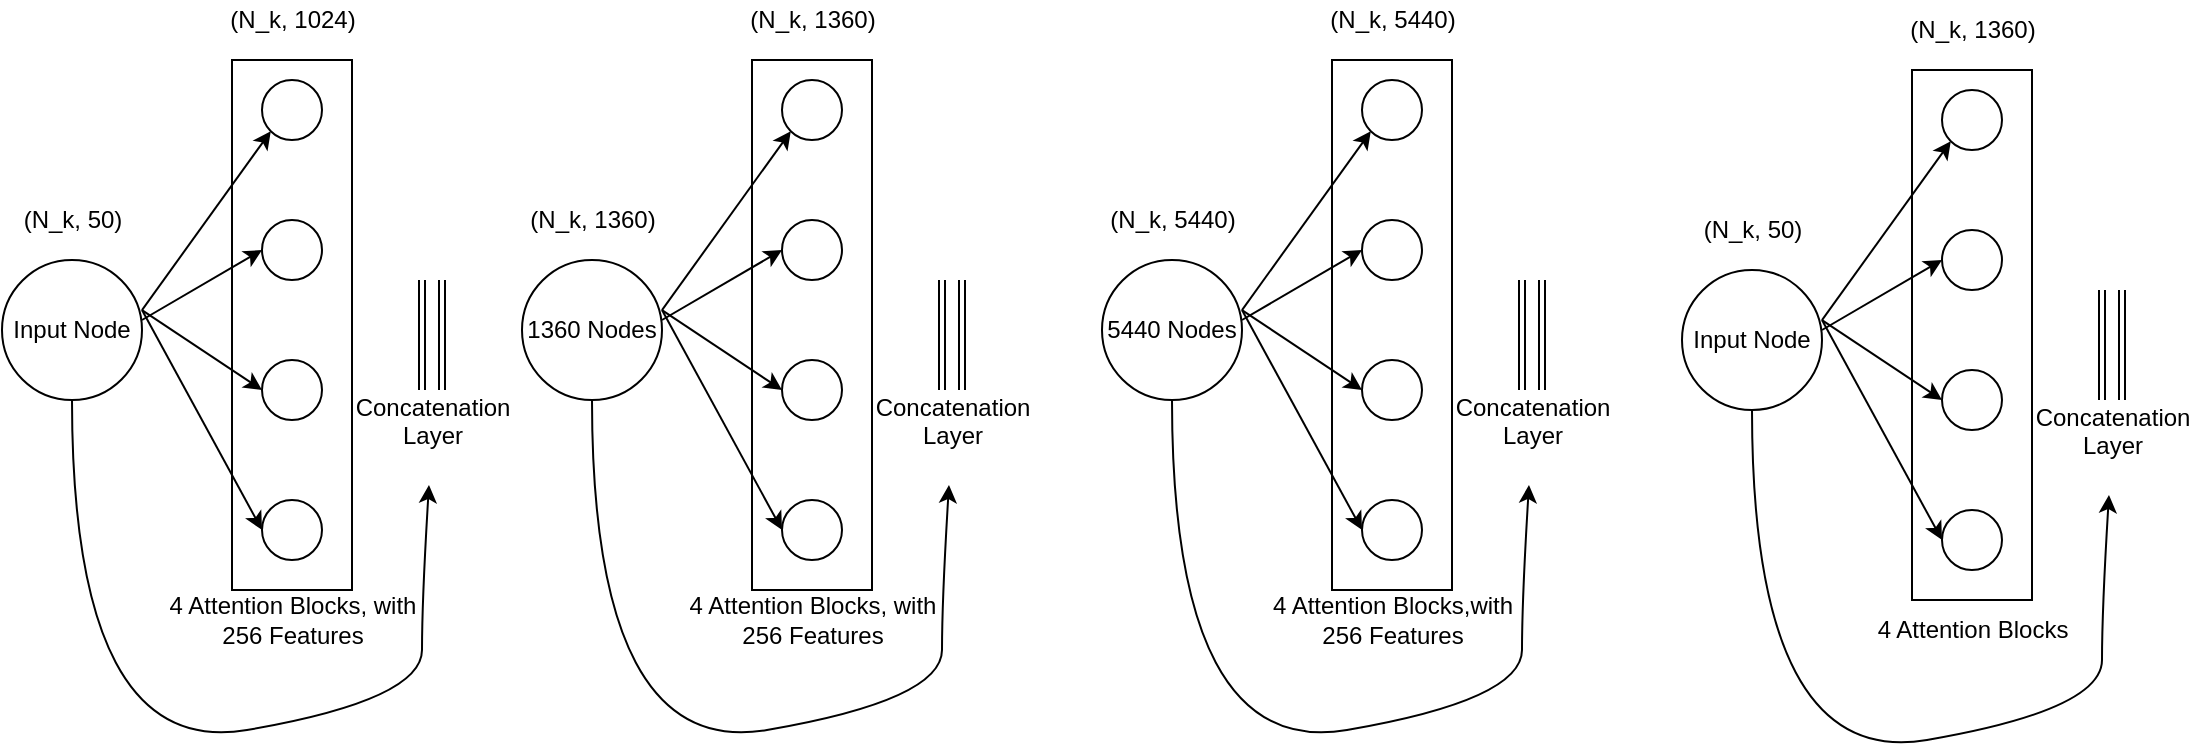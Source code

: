 <mxfile version="16.6.4" type="github"><diagram id="ZYD_JKsWfbUsFb6E2ta3" name="Page-1"><mxGraphModel dx="1038" dy="575" grid="1" gridSize="10" guides="1" tooltips="1" connect="1" arrows="1" fold="1" page="0" pageScale="1" pageWidth="850" pageHeight="1100" math="0" shadow="0"><root><mxCell id="0"/><mxCell id="1" parent="0"/><mxCell id="OTilN_5fdicA0gpy0jlP-1" value="Input Node" style="ellipse;whiteSpace=wrap;html=1;aspect=fixed;" vertex="1" parent="1"><mxGeometry x="30" y="170" width="70" height="70" as="geometry"/></mxCell><mxCell id="OTilN_5fdicA0gpy0jlP-4" value="" style="ellipse;whiteSpace=wrap;html=1;aspect=fixed;" vertex="1" parent="1"><mxGeometry x="160" y="80" width="30" height="30" as="geometry"/></mxCell><mxCell id="OTilN_5fdicA0gpy0jlP-5" value="" style="ellipse;whiteSpace=wrap;html=1;aspect=fixed;" vertex="1" parent="1"><mxGeometry x="160" y="150" width="30" height="30" as="geometry"/></mxCell><mxCell id="OTilN_5fdicA0gpy0jlP-6" value="" style="ellipse;whiteSpace=wrap;html=1;aspect=fixed;" vertex="1" parent="1"><mxGeometry x="160" y="220" width="30" height="30" as="geometry"/></mxCell><mxCell id="OTilN_5fdicA0gpy0jlP-7" value="" style="ellipse;whiteSpace=wrap;html=1;aspect=fixed;" vertex="1" parent="1"><mxGeometry x="160" y="290" width="30" height="30" as="geometry"/></mxCell><mxCell id="OTilN_5fdicA0gpy0jlP-10" value="" style="endArrow=classic;html=1;rounded=0;entryX=0;entryY=0.5;entryDx=0;entryDy=0;" edge="1" parent="1" target="OTilN_5fdicA0gpy0jlP-5"><mxGeometry width="50" height="50" relative="1" as="geometry"><mxPoint x="100" y="200" as="sourcePoint"/><mxPoint x="150" y="150" as="targetPoint"/></mxGeometry></mxCell><mxCell id="OTilN_5fdicA0gpy0jlP-11" value="" style="endArrow=classic;html=1;rounded=0;exitX=0.857;exitY=0.429;exitDx=0;exitDy=0;exitPerimeter=0;entryX=0;entryY=1;entryDx=0;entryDy=0;" edge="1" parent="1" target="OTilN_5fdicA0gpy0jlP-4"><mxGeometry width="50" height="50" relative="1" as="geometry"><mxPoint x="100.0" y="195.03" as="sourcePoint"/><mxPoint x="170.01" y="90" as="targetPoint"/></mxGeometry></mxCell><mxCell id="OTilN_5fdicA0gpy0jlP-12" value="" style="endArrow=classic;html=1;rounded=0;exitX=0.857;exitY=0.429;exitDx=0;exitDy=0;exitPerimeter=0;entryX=0;entryY=0.5;entryDx=0;entryDy=0;" edge="1" parent="1" target="OTilN_5fdicA0gpy0jlP-6"><mxGeometry width="50" height="50" relative="1" as="geometry"><mxPoint x="100.0" y="195.03" as="sourcePoint"/><mxPoint x="170.01" y="90" as="targetPoint"/></mxGeometry></mxCell><mxCell id="OTilN_5fdicA0gpy0jlP-13" value="" style="endArrow=classic;html=1;rounded=0;exitX=0.857;exitY=0.429;exitDx=0;exitDy=0;exitPerimeter=0;entryX=0;entryY=0.5;entryDx=0;entryDy=0;" edge="1" parent="1" target="OTilN_5fdicA0gpy0jlP-7"><mxGeometry width="50" height="50" relative="1" as="geometry"><mxPoint x="100.0" y="195.03" as="sourcePoint"/><mxPoint x="170.01" y="90" as="targetPoint"/></mxGeometry></mxCell><mxCell id="OTilN_5fdicA0gpy0jlP-14" value="" style="rounded=0;whiteSpace=wrap;html=1;fillColor=none;rotation=90;" vertex="1" parent="1"><mxGeometry x="42.5" y="172.5" width="265" height="60" as="geometry"/></mxCell><mxCell id="OTilN_5fdicA0gpy0jlP-15" value="(N_k, 1024)" style="text;html=1;align=center;verticalAlign=middle;resizable=0;points=[];autosize=1;strokeColor=none;fillColor=none;" vertex="1" parent="1"><mxGeometry x="135" y="40" width="80" height="20" as="geometry"/></mxCell><mxCell id="OTilN_5fdicA0gpy0jlP-16" value="(N_k, 50)" style="text;html=1;align=center;verticalAlign=middle;resizable=0;points=[];autosize=1;strokeColor=none;fillColor=none;" vertex="1" parent="1"><mxGeometry x="35" y="140" width="60" height="20" as="geometry"/></mxCell><mxCell id="OTilN_5fdicA0gpy0jlP-17" value="&lt;div&gt;4 Attention Blocks, with&lt;/div&gt;&lt;div&gt;256 Features&lt;br&gt;&lt;/div&gt;" style="text;html=1;align=center;verticalAlign=middle;resizable=0;points=[];autosize=1;strokeColor=none;fillColor=none;" vertex="1" parent="1"><mxGeometry x="105" y="335" width="140" height="30" as="geometry"/></mxCell><mxCell id="OTilN_5fdicA0gpy0jlP-18" value="" style="shape=link;html=1;rounded=0;width=-3;" edge="1" parent="1"><mxGeometry width="100" relative="1" as="geometry"><mxPoint x="240" y="180" as="sourcePoint"/><mxPoint x="240" y="235" as="targetPoint"/><Array as="points"><mxPoint x="240" y="235"/></Array></mxGeometry></mxCell><mxCell id="OTilN_5fdicA0gpy0jlP-19" value="" style="shape=link;html=1;rounded=0;width=-3;" edge="1" parent="1"><mxGeometry width="100" relative="1" as="geometry"><mxPoint x="250" y="180" as="sourcePoint"/><mxPoint x="250" y="235" as="targetPoint"/><Array as="points"><mxPoint x="250" y="235"/></Array></mxGeometry></mxCell><mxCell id="OTilN_5fdicA0gpy0jlP-20" value="&lt;div&gt;Concatenation &lt;br&gt;&lt;/div&gt;&lt;div&gt;Layer&lt;/div&gt;&lt;div&gt;&lt;br&gt;&lt;/div&gt;" style="text;html=1;align=center;verticalAlign=middle;resizable=0;points=[];autosize=1;strokeColor=none;fillColor=none;" vertex="1" parent="1"><mxGeometry x="200" y="232.5" width="90" height="50" as="geometry"/></mxCell><mxCell id="OTilN_5fdicA0gpy0jlP-22" value="" style="curved=1;endArrow=classic;html=1;rounded=0;exitX=0.5;exitY=1;exitDx=0;exitDy=0;" edge="1" parent="1" source="OTilN_5fdicA0gpy0jlP-1" target="OTilN_5fdicA0gpy0jlP-20"><mxGeometry width="50" height="50" relative="1" as="geometry"><mxPoint x="440" y="320" as="sourcePoint"/><mxPoint x="250" y="300" as="targetPoint"/><Array as="points"><mxPoint x="65" y="420"/><mxPoint x="240" y="390"/><mxPoint x="240" y="340"/></Array></mxGeometry></mxCell><mxCell id="OTilN_5fdicA0gpy0jlP-40" value="1360 Nodes" style="ellipse;whiteSpace=wrap;html=1;aspect=fixed;" vertex="1" parent="1"><mxGeometry x="290" y="170" width="70" height="70" as="geometry"/></mxCell><mxCell id="OTilN_5fdicA0gpy0jlP-41" value="" style="ellipse;whiteSpace=wrap;html=1;aspect=fixed;" vertex="1" parent="1"><mxGeometry x="420" y="80" width="30" height="30" as="geometry"/></mxCell><mxCell id="OTilN_5fdicA0gpy0jlP-42" value="" style="ellipse;whiteSpace=wrap;html=1;aspect=fixed;" vertex="1" parent="1"><mxGeometry x="420" y="150" width="30" height="30" as="geometry"/></mxCell><mxCell id="OTilN_5fdicA0gpy0jlP-43" value="" style="ellipse;whiteSpace=wrap;html=1;aspect=fixed;" vertex="1" parent="1"><mxGeometry x="420" y="220" width="30" height="30" as="geometry"/></mxCell><mxCell id="OTilN_5fdicA0gpy0jlP-44" value="" style="ellipse;whiteSpace=wrap;html=1;aspect=fixed;" vertex="1" parent="1"><mxGeometry x="420" y="290" width="30" height="30" as="geometry"/></mxCell><mxCell id="OTilN_5fdicA0gpy0jlP-45" value="" style="endArrow=classic;html=1;rounded=0;entryX=0;entryY=0.5;entryDx=0;entryDy=0;" edge="1" parent="1" target="OTilN_5fdicA0gpy0jlP-42"><mxGeometry width="50" height="50" relative="1" as="geometry"><mxPoint x="360" y="200" as="sourcePoint"/><mxPoint x="410" y="150" as="targetPoint"/></mxGeometry></mxCell><mxCell id="OTilN_5fdicA0gpy0jlP-46" value="" style="endArrow=classic;html=1;rounded=0;exitX=0.857;exitY=0.429;exitDx=0;exitDy=0;exitPerimeter=0;entryX=0;entryY=1;entryDx=0;entryDy=0;" edge="1" parent="1" target="OTilN_5fdicA0gpy0jlP-41"><mxGeometry width="50" height="50" relative="1" as="geometry"><mxPoint x="360" y="195.03" as="sourcePoint"/><mxPoint x="430.01" y="90" as="targetPoint"/></mxGeometry></mxCell><mxCell id="OTilN_5fdicA0gpy0jlP-47" value="" style="endArrow=classic;html=1;rounded=0;exitX=0.857;exitY=0.429;exitDx=0;exitDy=0;exitPerimeter=0;entryX=0;entryY=0.5;entryDx=0;entryDy=0;" edge="1" parent="1" target="OTilN_5fdicA0gpy0jlP-43"><mxGeometry width="50" height="50" relative="1" as="geometry"><mxPoint x="360" y="195.03" as="sourcePoint"/><mxPoint x="430.01" y="90" as="targetPoint"/></mxGeometry></mxCell><mxCell id="OTilN_5fdicA0gpy0jlP-48" value="" style="endArrow=classic;html=1;rounded=0;exitX=0.857;exitY=0.429;exitDx=0;exitDy=0;exitPerimeter=0;entryX=0;entryY=0.5;entryDx=0;entryDy=0;" edge="1" parent="1" target="OTilN_5fdicA0gpy0jlP-44"><mxGeometry width="50" height="50" relative="1" as="geometry"><mxPoint x="360" y="195.03" as="sourcePoint"/><mxPoint x="430.01" y="90" as="targetPoint"/></mxGeometry></mxCell><mxCell id="OTilN_5fdicA0gpy0jlP-49" value="" style="rounded=0;whiteSpace=wrap;html=1;fillColor=none;rotation=90;" vertex="1" parent="1"><mxGeometry x="302.5" y="172.5" width="265" height="60" as="geometry"/></mxCell><mxCell id="OTilN_5fdicA0gpy0jlP-50" value="(N_k, 1360)" style="text;html=1;align=center;verticalAlign=middle;resizable=0;points=[];autosize=1;strokeColor=none;fillColor=none;" vertex="1" parent="1"><mxGeometry x="395" y="40" width="80" height="20" as="geometry"/></mxCell><mxCell id="OTilN_5fdicA0gpy0jlP-51" value="(N_k, 1360)" style="text;html=1;align=center;verticalAlign=middle;resizable=0;points=[];autosize=1;strokeColor=none;fillColor=none;" vertex="1" parent="1"><mxGeometry x="285" y="140" width="80" height="20" as="geometry"/></mxCell><mxCell id="OTilN_5fdicA0gpy0jlP-52" value="&lt;div&gt;4 Attention Blocks, with&lt;/div&gt;&lt;div&gt;256 Features&lt;/div&gt;" style="text;html=1;align=center;verticalAlign=middle;resizable=0;points=[];autosize=1;strokeColor=none;fillColor=none;" vertex="1" parent="1"><mxGeometry x="365" y="335" width="140" height="30" as="geometry"/></mxCell><mxCell id="OTilN_5fdicA0gpy0jlP-53" value="" style="shape=link;html=1;rounded=0;width=-3;" edge="1" parent="1"><mxGeometry width="100" relative="1" as="geometry"><mxPoint x="500" y="180" as="sourcePoint"/><mxPoint x="500" y="235" as="targetPoint"/><Array as="points"><mxPoint x="500" y="235"/></Array></mxGeometry></mxCell><mxCell id="OTilN_5fdicA0gpy0jlP-54" value="" style="shape=link;html=1;rounded=0;width=-3;" edge="1" parent="1"><mxGeometry width="100" relative="1" as="geometry"><mxPoint x="510" y="180" as="sourcePoint"/><mxPoint x="510" y="235" as="targetPoint"/><Array as="points"><mxPoint x="510" y="235"/></Array></mxGeometry></mxCell><mxCell id="OTilN_5fdicA0gpy0jlP-55" value="&lt;div&gt;Concatenation &lt;br&gt;&lt;/div&gt;&lt;div&gt;Layer&lt;/div&gt;&lt;div&gt;&lt;br&gt;&lt;/div&gt;" style="text;html=1;align=center;verticalAlign=middle;resizable=0;points=[];autosize=1;strokeColor=none;fillColor=none;" vertex="1" parent="1"><mxGeometry x="460" y="232.5" width="90" height="50" as="geometry"/></mxCell><mxCell id="OTilN_5fdicA0gpy0jlP-56" value="" style="curved=1;endArrow=classic;html=1;rounded=0;exitX=0.5;exitY=1;exitDx=0;exitDy=0;" edge="1" parent="1" source="OTilN_5fdicA0gpy0jlP-40" target="OTilN_5fdicA0gpy0jlP-55"><mxGeometry width="50" height="50" relative="1" as="geometry"><mxPoint x="700" y="320" as="sourcePoint"/><mxPoint x="510" y="300" as="targetPoint"/><Array as="points"><mxPoint x="325" y="420"/><mxPoint x="500" y="390"/><mxPoint x="500" y="340"/></Array></mxGeometry></mxCell><mxCell id="OTilN_5fdicA0gpy0jlP-91" value="5440 Nodes" style="ellipse;whiteSpace=wrap;html=1;aspect=fixed;" vertex="1" parent="1"><mxGeometry x="580" y="170" width="70" height="70" as="geometry"/></mxCell><mxCell id="OTilN_5fdicA0gpy0jlP-92" value="" style="ellipse;whiteSpace=wrap;html=1;aspect=fixed;" vertex="1" parent="1"><mxGeometry x="710" y="80" width="30" height="30" as="geometry"/></mxCell><mxCell id="OTilN_5fdicA0gpy0jlP-93" value="" style="ellipse;whiteSpace=wrap;html=1;aspect=fixed;" vertex="1" parent="1"><mxGeometry x="710" y="150" width="30" height="30" as="geometry"/></mxCell><mxCell id="OTilN_5fdicA0gpy0jlP-94" value="" style="ellipse;whiteSpace=wrap;html=1;aspect=fixed;" vertex="1" parent="1"><mxGeometry x="710" y="220" width="30" height="30" as="geometry"/></mxCell><mxCell id="OTilN_5fdicA0gpy0jlP-95" value="" style="ellipse;whiteSpace=wrap;html=1;aspect=fixed;" vertex="1" parent="1"><mxGeometry x="710" y="290" width="30" height="30" as="geometry"/></mxCell><mxCell id="OTilN_5fdicA0gpy0jlP-96" value="" style="endArrow=classic;html=1;rounded=0;entryX=0;entryY=0.5;entryDx=0;entryDy=0;" edge="1" parent="1" target="OTilN_5fdicA0gpy0jlP-93"><mxGeometry width="50" height="50" relative="1" as="geometry"><mxPoint x="650" y="200" as="sourcePoint"/><mxPoint x="700" y="150" as="targetPoint"/></mxGeometry></mxCell><mxCell id="OTilN_5fdicA0gpy0jlP-97" value="" style="endArrow=classic;html=1;rounded=0;exitX=0.857;exitY=0.429;exitDx=0;exitDy=0;exitPerimeter=0;entryX=0;entryY=1;entryDx=0;entryDy=0;" edge="1" parent="1" target="OTilN_5fdicA0gpy0jlP-92"><mxGeometry width="50" height="50" relative="1" as="geometry"><mxPoint x="650" y="195.03" as="sourcePoint"/><mxPoint x="720.01" y="90" as="targetPoint"/></mxGeometry></mxCell><mxCell id="OTilN_5fdicA0gpy0jlP-98" value="" style="endArrow=classic;html=1;rounded=0;exitX=0.857;exitY=0.429;exitDx=0;exitDy=0;exitPerimeter=0;entryX=0;entryY=0.5;entryDx=0;entryDy=0;" edge="1" parent="1" target="OTilN_5fdicA0gpy0jlP-94"><mxGeometry width="50" height="50" relative="1" as="geometry"><mxPoint x="650" y="195.03" as="sourcePoint"/><mxPoint x="720.01" y="90" as="targetPoint"/></mxGeometry></mxCell><mxCell id="OTilN_5fdicA0gpy0jlP-99" value="" style="endArrow=classic;html=1;rounded=0;exitX=0.857;exitY=0.429;exitDx=0;exitDy=0;exitPerimeter=0;entryX=0;entryY=0.5;entryDx=0;entryDy=0;" edge="1" parent="1" target="OTilN_5fdicA0gpy0jlP-95"><mxGeometry width="50" height="50" relative="1" as="geometry"><mxPoint x="650" y="195.03" as="sourcePoint"/><mxPoint x="720.01" y="90" as="targetPoint"/></mxGeometry></mxCell><mxCell id="OTilN_5fdicA0gpy0jlP-100" value="" style="rounded=0;whiteSpace=wrap;html=1;fillColor=none;rotation=90;" vertex="1" parent="1"><mxGeometry x="592.5" y="172.5" width="265" height="60" as="geometry"/></mxCell><mxCell id="OTilN_5fdicA0gpy0jlP-101" value="(N_k, 5440)" style="text;html=1;align=center;verticalAlign=middle;resizable=0;points=[];autosize=1;strokeColor=none;fillColor=none;" vertex="1" parent="1"><mxGeometry x="685" y="40" width="80" height="20" as="geometry"/></mxCell><mxCell id="OTilN_5fdicA0gpy0jlP-102" value="(N_k, 5440)" style="text;html=1;align=center;verticalAlign=middle;resizable=0;points=[];autosize=1;strokeColor=none;fillColor=none;" vertex="1" parent="1"><mxGeometry x="575" y="140" width="80" height="20" as="geometry"/></mxCell><mxCell id="OTilN_5fdicA0gpy0jlP-103" value="&lt;div&gt;4 Attention Blocks,with&lt;/div&gt;&lt;div&gt;256 Features&lt;br&gt;&lt;/div&gt;" style="text;html=1;align=center;verticalAlign=middle;resizable=0;points=[];autosize=1;strokeColor=none;fillColor=none;" vertex="1" parent="1"><mxGeometry x="660" y="335" width="130" height="30" as="geometry"/></mxCell><mxCell id="OTilN_5fdicA0gpy0jlP-104" value="" style="shape=link;html=1;rounded=0;width=-3;" edge="1" parent="1"><mxGeometry width="100" relative="1" as="geometry"><mxPoint x="790" y="180" as="sourcePoint"/><mxPoint x="790" y="235" as="targetPoint"/><Array as="points"><mxPoint x="790" y="235"/></Array></mxGeometry></mxCell><mxCell id="OTilN_5fdicA0gpy0jlP-105" value="" style="shape=link;html=1;rounded=0;width=-3;" edge="1" parent="1"><mxGeometry width="100" relative="1" as="geometry"><mxPoint x="800" y="180" as="sourcePoint"/><mxPoint x="800" y="235" as="targetPoint"/><Array as="points"><mxPoint x="800" y="235"/></Array></mxGeometry></mxCell><mxCell id="OTilN_5fdicA0gpy0jlP-106" value="&lt;div&gt;Concatenation &lt;br&gt;&lt;/div&gt;&lt;div&gt;Layer&lt;/div&gt;&lt;div&gt;&lt;br&gt;&lt;/div&gt;" style="text;html=1;align=center;verticalAlign=middle;resizable=0;points=[];autosize=1;strokeColor=none;fillColor=none;" vertex="1" parent="1"><mxGeometry x="750" y="232.5" width="90" height="50" as="geometry"/></mxCell><mxCell id="OTilN_5fdicA0gpy0jlP-107" value="" style="curved=1;endArrow=classic;html=1;rounded=0;exitX=0.5;exitY=1;exitDx=0;exitDy=0;" edge="1" parent="1" source="OTilN_5fdicA0gpy0jlP-91" target="OTilN_5fdicA0gpy0jlP-106"><mxGeometry width="50" height="50" relative="1" as="geometry"><mxPoint x="990" y="320" as="sourcePoint"/><mxPoint x="800" y="300" as="targetPoint"/><Array as="points"><mxPoint x="615" y="420"/><mxPoint x="790" y="390"/><mxPoint x="790" y="340"/></Array></mxGeometry></mxCell><mxCell id="OTilN_5fdicA0gpy0jlP-108" value="Input Node" style="ellipse;whiteSpace=wrap;html=1;aspect=fixed;" vertex="1" parent="1"><mxGeometry x="870" y="175" width="70" height="70" as="geometry"/></mxCell><mxCell id="OTilN_5fdicA0gpy0jlP-109" value="" style="ellipse;whiteSpace=wrap;html=1;aspect=fixed;" vertex="1" parent="1"><mxGeometry x="1000" y="85" width="30" height="30" as="geometry"/></mxCell><mxCell id="OTilN_5fdicA0gpy0jlP-110" value="" style="ellipse;whiteSpace=wrap;html=1;aspect=fixed;" vertex="1" parent="1"><mxGeometry x="1000" y="155" width="30" height="30" as="geometry"/></mxCell><mxCell id="OTilN_5fdicA0gpy0jlP-111" value="" style="ellipse;whiteSpace=wrap;html=1;aspect=fixed;" vertex="1" parent="1"><mxGeometry x="1000" y="225" width="30" height="30" as="geometry"/></mxCell><mxCell id="OTilN_5fdicA0gpy0jlP-112" value="" style="ellipse;whiteSpace=wrap;html=1;aspect=fixed;" vertex="1" parent="1"><mxGeometry x="1000" y="295" width="30" height="30" as="geometry"/></mxCell><mxCell id="OTilN_5fdicA0gpy0jlP-113" value="" style="endArrow=classic;html=1;rounded=0;entryX=0;entryY=0.5;entryDx=0;entryDy=0;" edge="1" parent="1" target="OTilN_5fdicA0gpy0jlP-110"><mxGeometry width="50" height="50" relative="1" as="geometry"><mxPoint x="940" y="205" as="sourcePoint"/><mxPoint x="990" y="155" as="targetPoint"/></mxGeometry></mxCell><mxCell id="OTilN_5fdicA0gpy0jlP-114" value="" style="endArrow=classic;html=1;rounded=0;exitX=0.857;exitY=0.429;exitDx=0;exitDy=0;exitPerimeter=0;entryX=0;entryY=1;entryDx=0;entryDy=0;" edge="1" parent="1" target="OTilN_5fdicA0gpy0jlP-109"><mxGeometry width="50" height="50" relative="1" as="geometry"><mxPoint x="940" y="200.03" as="sourcePoint"/><mxPoint x="1010.01" y="95" as="targetPoint"/></mxGeometry></mxCell><mxCell id="OTilN_5fdicA0gpy0jlP-115" value="" style="endArrow=classic;html=1;rounded=0;exitX=0.857;exitY=0.429;exitDx=0;exitDy=0;exitPerimeter=0;entryX=0;entryY=0.5;entryDx=0;entryDy=0;" edge="1" parent="1" target="OTilN_5fdicA0gpy0jlP-111"><mxGeometry width="50" height="50" relative="1" as="geometry"><mxPoint x="940" y="200.03" as="sourcePoint"/><mxPoint x="1010.01" y="95" as="targetPoint"/></mxGeometry></mxCell><mxCell id="OTilN_5fdicA0gpy0jlP-116" value="" style="endArrow=classic;html=1;rounded=0;exitX=0.857;exitY=0.429;exitDx=0;exitDy=0;exitPerimeter=0;entryX=0;entryY=0.5;entryDx=0;entryDy=0;" edge="1" parent="1" target="OTilN_5fdicA0gpy0jlP-112"><mxGeometry width="50" height="50" relative="1" as="geometry"><mxPoint x="940" y="200.03" as="sourcePoint"/><mxPoint x="1010.01" y="95" as="targetPoint"/></mxGeometry></mxCell><mxCell id="OTilN_5fdicA0gpy0jlP-117" value="" style="rounded=0;whiteSpace=wrap;html=1;fillColor=none;rotation=90;" vertex="1" parent="1"><mxGeometry x="882.5" y="177.5" width="265" height="60" as="geometry"/></mxCell><mxCell id="OTilN_5fdicA0gpy0jlP-118" value="(N_k, 1360)" style="text;html=1;align=center;verticalAlign=middle;resizable=0;points=[];autosize=1;strokeColor=none;fillColor=none;" vertex="1" parent="1"><mxGeometry x="975" y="45" width="80" height="20" as="geometry"/></mxCell><mxCell id="OTilN_5fdicA0gpy0jlP-119" value="(N_k, 50)" style="text;html=1;align=center;verticalAlign=middle;resizable=0;points=[];autosize=1;strokeColor=none;fillColor=none;" vertex="1" parent="1"><mxGeometry x="875" y="145" width="60" height="20" as="geometry"/></mxCell><mxCell id="OTilN_5fdicA0gpy0jlP-120" value="&lt;div&gt;4 Attention Blocks&lt;/div&gt;" style="text;html=1;align=center;verticalAlign=middle;resizable=0;points=[];autosize=1;strokeColor=none;fillColor=none;" vertex="1" parent="1"><mxGeometry x="960" y="345" width="110" height="20" as="geometry"/></mxCell><mxCell id="OTilN_5fdicA0gpy0jlP-121" value="" style="shape=link;html=1;rounded=0;width=-3;" edge="1" parent="1"><mxGeometry width="100" relative="1" as="geometry"><mxPoint x="1080" y="185" as="sourcePoint"/><mxPoint x="1080" y="240" as="targetPoint"/><Array as="points"><mxPoint x="1080" y="240"/></Array></mxGeometry></mxCell><mxCell id="OTilN_5fdicA0gpy0jlP-122" value="" style="shape=link;html=1;rounded=0;width=-3;" edge="1" parent="1"><mxGeometry width="100" relative="1" as="geometry"><mxPoint x="1090" y="185" as="sourcePoint"/><mxPoint x="1090" y="240" as="targetPoint"/><Array as="points"><mxPoint x="1090" y="240"/></Array></mxGeometry></mxCell><mxCell id="OTilN_5fdicA0gpy0jlP-123" value="&lt;div&gt;Concatenation &lt;br&gt;&lt;/div&gt;&lt;div&gt;Layer&lt;/div&gt;&lt;div&gt;&lt;br&gt;&lt;/div&gt;" style="text;html=1;align=center;verticalAlign=middle;resizable=0;points=[];autosize=1;strokeColor=none;fillColor=none;" vertex="1" parent="1"><mxGeometry x="1040" y="237.5" width="90" height="50" as="geometry"/></mxCell><mxCell id="OTilN_5fdicA0gpy0jlP-124" value="" style="curved=1;endArrow=classic;html=1;rounded=0;exitX=0.5;exitY=1;exitDx=0;exitDy=0;" edge="1" parent="1" source="OTilN_5fdicA0gpy0jlP-108" target="OTilN_5fdicA0gpy0jlP-123"><mxGeometry width="50" height="50" relative="1" as="geometry"><mxPoint x="1280" y="325" as="sourcePoint"/><mxPoint x="1090" y="305" as="targetPoint"/><Array as="points"><mxPoint x="905" y="425"/><mxPoint x="1080" y="395"/><mxPoint x="1080" y="345"/></Array></mxGeometry></mxCell></root></mxGraphModel></diagram></mxfile>